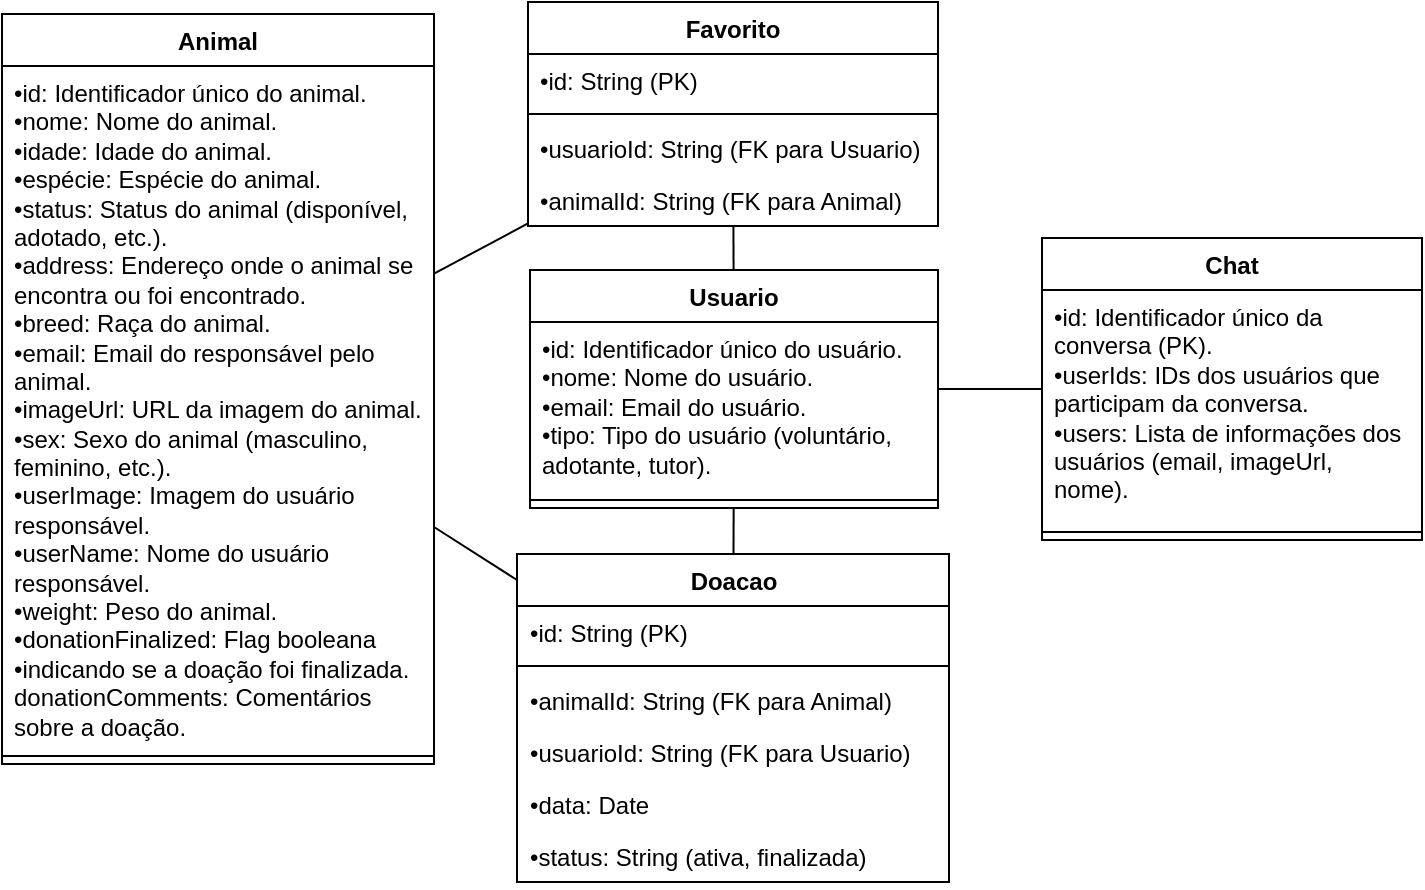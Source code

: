 <mxfile version="24.7.17">
  <diagram id="C5RBs43oDa-KdzZeNtuy" name="Page-1">
    <mxGraphModel dx="1579" dy="884" grid="0" gridSize="10" guides="1" tooltips="1" connect="1" arrows="1" fold="1" page="0" pageScale="1" pageWidth="827" pageHeight="1169" math="0" shadow="0">
      <root>
        <mxCell id="WIyWlLk6GJQsqaUBKTNV-0" />
        <mxCell id="WIyWlLk6GJQsqaUBKTNV-1" parent="WIyWlLk6GJQsqaUBKTNV-0" />
        <mxCell id="Y8si5NV4zjF76tb6o9NC-4" value="Animal" style="swimlane;fontStyle=1;align=center;verticalAlign=top;childLayout=stackLayout;horizontal=1;startSize=26;horizontalStack=0;resizeParent=1;resizeParentMax=0;resizeLast=0;collapsible=1;marginBottom=0;whiteSpace=wrap;html=1;" parent="WIyWlLk6GJQsqaUBKTNV-1" vertex="1">
          <mxGeometry x="-298" y="-78" width="216" height="375" as="geometry">
            <mxRectangle x="330" y="300" width="100" height="30" as="alternateBounds" />
          </mxGeometry>
        </mxCell>
        <mxCell id="su3WyUzjMBfHxBDT-VBJ-0" value="&lt;div&gt;•id: Identificador único do animal.&lt;/div&gt;&lt;div&gt;•nome: Nome do animal.&lt;/div&gt;&lt;div&gt;•idade: Idade do animal.&lt;/div&gt;&lt;div&gt;•espécie: Espécie do animal.&lt;/div&gt;&lt;div&gt;•status: Status do animal (disponível, adotado, etc.).&lt;/div&gt;&lt;div&gt;•address: Endereço onde o animal se encontra ou foi encontrado.&lt;/div&gt;&lt;div&gt;•breed: Raça do animal.&lt;/div&gt;&lt;div&gt;•email: Email do responsável pelo animal.&lt;/div&gt;&lt;div&gt;•imageUrl: URL da imagem do animal.&lt;/div&gt;&lt;div&gt;•sex: Sexo do animal (masculino, feminino, etc.).&lt;/div&gt;&lt;div&gt;•userImage: Imagem do usuário responsável.&lt;/div&gt;&lt;div&gt;•userName: Nome do usuário responsável.&lt;/div&gt;&lt;div&gt;•weight: Peso do animal.&lt;/div&gt;&lt;div&gt;•donationFinalized: Flag booleana •indicando se a doação foi finalizada.&lt;/div&gt;&lt;div&gt;donationComments:&amp;nbsp;Comentários sobre a doação.&lt;/div&gt;" style="text;strokeColor=none;fillColor=none;align=left;verticalAlign=top;spacingLeft=4;spacingRight=4;overflow=hidden;rotatable=0;points=[[0,0.5],[1,0.5]];portConstraint=eastwest;whiteSpace=wrap;html=1;" vertex="1" parent="Y8si5NV4zjF76tb6o9NC-4">
          <mxGeometry y="26" width="216" height="341" as="geometry" />
        </mxCell>
        <mxCell id="Y8si5NV4zjF76tb6o9NC-6" value="" style="line;strokeWidth=1;fillColor=none;align=left;verticalAlign=middle;spacingTop=-1;spacingLeft=3;spacingRight=3;rotatable=0;labelPosition=right;points=[];portConstraint=eastwest;strokeColor=inherit;" parent="Y8si5NV4zjF76tb6o9NC-4" vertex="1">
          <mxGeometry y="367" width="216" height="8" as="geometry" />
        </mxCell>
        <mxCell id="Y8si5NV4zjF76tb6o9NC-14" value="Doacao" style="swimlane;fontStyle=1;align=center;verticalAlign=top;childLayout=stackLayout;horizontal=1;startSize=26;horizontalStack=0;resizeParent=1;resizeParentMax=0;resizeLast=0;collapsible=1;marginBottom=0;whiteSpace=wrap;html=1;" parent="WIyWlLk6GJQsqaUBKTNV-1" vertex="1">
          <mxGeometry x="-40.5" y="192" width="216" height="164" as="geometry">
            <mxRectangle x="330" y="300" width="100" height="30" as="alternateBounds" />
          </mxGeometry>
        </mxCell>
        <mxCell id="Y8si5NV4zjF76tb6o9NC-15" value="•id: String (PK)" style="text;strokeColor=none;fillColor=none;align=left;verticalAlign=top;spacingLeft=4;spacingRight=4;overflow=hidden;rotatable=0;points=[[0,0.5],[1,0.5]];portConstraint=eastwest;whiteSpace=wrap;html=1;" parent="Y8si5NV4zjF76tb6o9NC-14" vertex="1">
          <mxGeometry y="26" width="216" height="26" as="geometry" />
        </mxCell>
        <mxCell id="Y8si5NV4zjF76tb6o9NC-16" value="" style="line;strokeWidth=1;fillColor=none;align=left;verticalAlign=middle;spacingTop=-1;spacingLeft=3;spacingRight=3;rotatable=0;labelPosition=right;points=[];portConstraint=eastwest;strokeColor=inherit;" parent="Y8si5NV4zjF76tb6o9NC-14" vertex="1">
          <mxGeometry y="52" width="216" height="8" as="geometry" />
        </mxCell>
        <mxCell id="Y8si5NV4zjF76tb6o9NC-17" value="•animalId: String (FK para Animal)" style="text;strokeColor=none;fillColor=none;align=left;verticalAlign=top;spacingLeft=4;spacingRight=4;overflow=hidden;rotatable=0;points=[[0,0.5],[1,0.5]];portConstraint=eastwest;whiteSpace=wrap;html=1;" parent="Y8si5NV4zjF76tb6o9NC-14" vertex="1">
          <mxGeometry y="60" width="216" height="26" as="geometry" />
        </mxCell>
        <mxCell id="Y8si5NV4zjF76tb6o9NC-18" value="•usuarioId: String (FK para Usuario)" style="text;strokeColor=none;fillColor=none;align=left;verticalAlign=top;spacingLeft=4;spacingRight=4;overflow=hidden;rotatable=0;points=[[0,0.5],[1,0.5]];portConstraint=eastwest;whiteSpace=wrap;html=1;" parent="Y8si5NV4zjF76tb6o9NC-14" vertex="1">
          <mxGeometry y="86" width="216" height="26" as="geometry" />
        </mxCell>
        <mxCell id="Y8si5NV4zjF76tb6o9NC-19" value="•data: Date" style="text;strokeColor=none;fillColor=none;align=left;verticalAlign=top;spacingLeft=4;spacingRight=4;overflow=hidden;rotatable=0;points=[[0,0.5],[1,0.5]];portConstraint=eastwest;whiteSpace=wrap;html=1;" parent="Y8si5NV4zjF76tb6o9NC-14" vertex="1">
          <mxGeometry y="112" width="216" height="26" as="geometry" />
        </mxCell>
        <mxCell id="Y8si5NV4zjF76tb6o9NC-20" value="•status: String (ativa, finalizada)" style="text;strokeColor=none;fillColor=none;align=left;verticalAlign=top;spacingLeft=4;spacingRight=4;overflow=hidden;rotatable=0;points=[[0,0.5],[1,0.5]];portConstraint=eastwest;whiteSpace=wrap;html=1;" parent="Y8si5NV4zjF76tb6o9NC-14" vertex="1">
          <mxGeometry y="138" width="216" height="26" as="geometry" />
        </mxCell>
        <mxCell id="Y8si5NV4zjF76tb6o9NC-22" value="Usuario" style="swimlane;fontStyle=1;align=center;verticalAlign=top;childLayout=stackLayout;horizontal=1;startSize=26;horizontalStack=0;resizeParent=1;resizeParentMax=0;resizeLast=0;collapsible=1;marginBottom=0;whiteSpace=wrap;html=1;" parent="WIyWlLk6GJQsqaUBKTNV-1" vertex="1">
          <mxGeometry x="-34" y="50" width="204" height="119" as="geometry">
            <mxRectangle x="330" y="300" width="100" height="30" as="alternateBounds" />
          </mxGeometry>
        </mxCell>
        <mxCell id="Y8si5NV4zjF76tb6o9NC-23" value="&lt;div&gt;&lt;span style=&quot;background-color: initial;&quot;&gt;•&lt;/span&gt;id: Identificador único do usuário.&lt;/div&gt;&lt;div&gt;&lt;span style=&quot;background-color: initial;&quot;&gt;•&lt;/span&gt;nome: Nome do usuário.&lt;/div&gt;&lt;div&gt;&lt;span style=&quot;background-color: initial;&quot;&gt;•&lt;/span&gt;email: Email do usuário.&lt;/div&gt;&lt;div&gt;&lt;span style=&quot;background-color: initial;&quot;&gt;•&lt;/span&gt;tipo: Tipo do usuário (voluntário, adotante, tutor).&lt;/div&gt;" style="text;strokeColor=none;fillColor=none;align=left;verticalAlign=top;spacingLeft=4;spacingRight=4;overflow=hidden;rotatable=0;points=[[0,0.5],[1,0.5]];portConstraint=eastwest;whiteSpace=wrap;html=1;" parent="Y8si5NV4zjF76tb6o9NC-22" vertex="1">
          <mxGeometry y="26" width="204" height="85" as="geometry" />
        </mxCell>
        <mxCell id="Y8si5NV4zjF76tb6o9NC-24" value="" style="line;strokeWidth=1;fillColor=none;align=left;verticalAlign=middle;spacingTop=-1;spacingLeft=3;spacingRight=3;rotatable=0;labelPosition=right;points=[];portConstraint=eastwest;strokeColor=inherit;" parent="Y8si5NV4zjF76tb6o9NC-22" vertex="1">
          <mxGeometry y="111" width="204" height="8" as="geometry" />
        </mxCell>
        <mxCell id="Y8si5NV4zjF76tb6o9NC-30" value="Favorito" style="swimlane;fontStyle=1;align=center;verticalAlign=top;childLayout=stackLayout;horizontal=1;startSize=26;horizontalStack=0;resizeParent=1;resizeParentMax=0;resizeLast=0;collapsible=1;marginBottom=0;whiteSpace=wrap;html=1;" parent="WIyWlLk6GJQsqaUBKTNV-1" vertex="1">
          <mxGeometry x="-35" y="-84" width="205" height="112" as="geometry">
            <mxRectangle x="330" y="300" width="100" height="30" as="alternateBounds" />
          </mxGeometry>
        </mxCell>
        <mxCell id="Y8si5NV4zjF76tb6o9NC-31" value="•id: String (PK)" style="text;strokeColor=none;fillColor=none;align=left;verticalAlign=top;spacingLeft=4;spacingRight=4;overflow=hidden;rotatable=0;points=[[0,0.5],[1,0.5]];portConstraint=eastwest;whiteSpace=wrap;html=1;" parent="Y8si5NV4zjF76tb6o9NC-30" vertex="1">
          <mxGeometry y="26" width="205" height="26" as="geometry" />
        </mxCell>
        <mxCell id="Y8si5NV4zjF76tb6o9NC-32" value="" style="line;strokeWidth=1;fillColor=none;align=left;verticalAlign=middle;spacingTop=-1;spacingLeft=3;spacingRight=3;rotatable=0;labelPosition=right;points=[];portConstraint=eastwest;strokeColor=inherit;" parent="Y8si5NV4zjF76tb6o9NC-30" vertex="1">
          <mxGeometry y="52" width="205" height="8" as="geometry" />
        </mxCell>
        <mxCell id="Y8si5NV4zjF76tb6o9NC-33" value="•usuarioId: String (FK para Usuario)" style="text;strokeColor=none;fillColor=none;align=left;verticalAlign=top;spacingLeft=4;spacingRight=4;overflow=hidden;rotatable=0;points=[[0,0.5],[1,0.5]];portConstraint=eastwest;whiteSpace=wrap;html=1;" parent="Y8si5NV4zjF76tb6o9NC-30" vertex="1">
          <mxGeometry y="60" width="205" height="26" as="geometry" />
        </mxCell>
        <mxCell id="Y8si5NV4zjF76tb6o9NC-34" value="•animalId: String (FK para Animal)" style="text;strokeColor=none;fillColor=none;align=left;verticalAlign=top;spacingLeft=4;spacingRight=4;overflow=hidden;rotatable=0;points=[[0,0.5],[1,0.5]];portConstraint=eastwest;whiteSpace=wrap;html=1;" parent="Y8si5NV4zjF76tb6o9NC-30" vertex="1">
          <mxGeometry y="86" width="205" height="26" as="geometry" />
        </mxCell>
        <mxCell id="su3WyUzjMBfHxBDT-VBJ-1" value="Chat" style="swimlane;fontStyle=1;align=center;verticalAlign=top;childLayout=stackLayout;horizontal=1;startSize=26;horizontalStack=0;resizeParent=1;resizeParentMax=0;resizeLast=0;collapsible=1;marginBottom=0;whiteSpace=wrap;html=1;" vertex="1" parent="WIyWlLk6GJQsqaUBKTNV-1">
          <mxGeometry x="222" y="34" width="190" height="151" as="geometry">
            <mxRectangle x="330" y="300" width="100" height="30" as="alternateBounds" />
          </mxGeometry>
        </mxCell>
        <mxCell id="su3WyUzjMBfHxBDT-VBJ-2" value="&lt;div&gt;&lt;span style=&quot;background-color: initial;&quot;&gt;•&lt;/span&gt;id: Identificador único da conversa (PK).&lt;/div&gt;&lt;div&gt;&lt;span style=&quot;background-color: initial;&quot;&gt;•&lt;/span&gt;userIds: IDs dos usuários que participam da conversa.&lt;/div&gt;&lt;div&gt;&lt;span style=&quot;background-color: initial;&quot;&gt;•&lt;/span&gt;users: Lista de informações dos usuários (email, imageUrl, nome).&lt;/div&gt;" style="text;strokeColor=none;fillColor=none;align=left;verticalAlign=top;spacingLeft=4;spacingRight=4;overflow=hidden;rotatable=0;points=[[0,0.5],[1,0.5]];portConstraint=eastwest;whiteSpace=wrap;html=1;" vertex="1" parent="su3WyUzjMBfHxBDT-VBJ-1">
          <mxGeometry y="26" width="190" height="117" as="geometry" />
        </mxCell>
        <mxCell id="su3WyUzjMBfHxBDT-VBJ-3" value="" style="line;strokeWidth=1;fillColor=none;align=left;verticalAlign=middle;spacingTop=-1;spacingLeft=3;spacingRight=3;rotatable=0;labelPosition=right;points=[];portConstraint=eastwest;strokeColor=inherit;" vertex="1" parent="su3WyUzjMBfHxBDT-VBJ-1">
          <mxGeometry y="143" width="190" height="8" as="geometry" />
        </mxCell>
        <mxCell id="su3WyUzjMBfHxBDT-VBJ-5" value="" style="endArrow=none;html=1;rounded=0;" edge="1" parent="WIyWlLk6GJQsqaUBKTNV-1" source="Y8si5NV4zjF76tb6o9NC-22" target="Y8si5NV4zjF76tb6o9NC-14">
          <mxGeometry width="50" height="50" relative="1" as="geometry">
            <mxPoint x="161" y="167" as="sourcePoint" />
            <mxPoint x="211" y="117" as="targetPoint" />
          </mxGeometry>
        </mxCell>
        <mxCell id="su3WyUzjMBfHxBDT-VBJ-6" value="" style="endArrow=none;html=1;rounded=0;" edge="1" parent="WIyWlLk6GJQsqaUBKTNV-1" source="Y8si5NV4zjF76tb6o9NC-22" target="Y8si5NV4zjF76tb6o9NC-30">
          <mxGeometry width="50" height="50" relative="1" as="geometry">
            <mxPoint x="161" y="167" as="sourcePoint" />
            <mxPoint x="211" y="117" as="targetPoint" />
          </mxGeometry>
        </mxCell>
        <mxCell id="su3WyUzjMBfHxBDT-VBJ-8" value="" style="endArrow=none;html=1;rounded=0;" edge="1" parent="WIyWlLk6GJQsqaUBKTNV-1" source="Y8si5NV4zjF76tb6o9NC-22" target="su3WyUzjMBfHxBDT-VBJ-1">
          <mxGeometry width="50" height="50" relative="1" as="geometry">
            <mxPoint x="161" y="167" as="sourcePoint" />
            <mxPoint x="211" y="117" as="targetPoint" />
          </mxGeometry>
        </mxCell>
        <mxCell id="su3WyUzjMBfHxBDT-VBJ-10" value="" style="endArrow=none;html=1;rounded=0;" edge="1" parent="WIyWlLk6GJQsqaUBKTNV-1" source="Y8si5NV4zjF76tb6o9NC-4" target="Y8si5NV4zjF76tb6o9NC-30">
          <mxGeometry width="50" height="50" relative="1" as="geometry">
            <mxPoint x="389" y="182" as="sourcePoint" />
            <mxPoint x="439" y="132" as="targetPoint" />
          </mxGeometry>
        </mxCell>
        <mxCell id="su3WyUzjMBfHxBDT-VBJ-11" value="" style="endArrow=none;html=1;rounded=0;" edge="1" parent="WIyWlLk6GJQsqaUBKTNV-1" source="Y8si5NV4zjF76tb6o9NC-4" target="Y8si5NV4zjF76tb6o9NC-14">
          <mxGeometry width="50" height="50" relative="1" as="geometry">
            <mxPoint x="389" y="182" as="sourcePoint" />
            <mxPoint x="439" y="132" as="targetPoint" />
          </mxGeometry>
        </mxCell>
      </root>
    </mxGraphModel>
  </diagram>
</mxfile>
